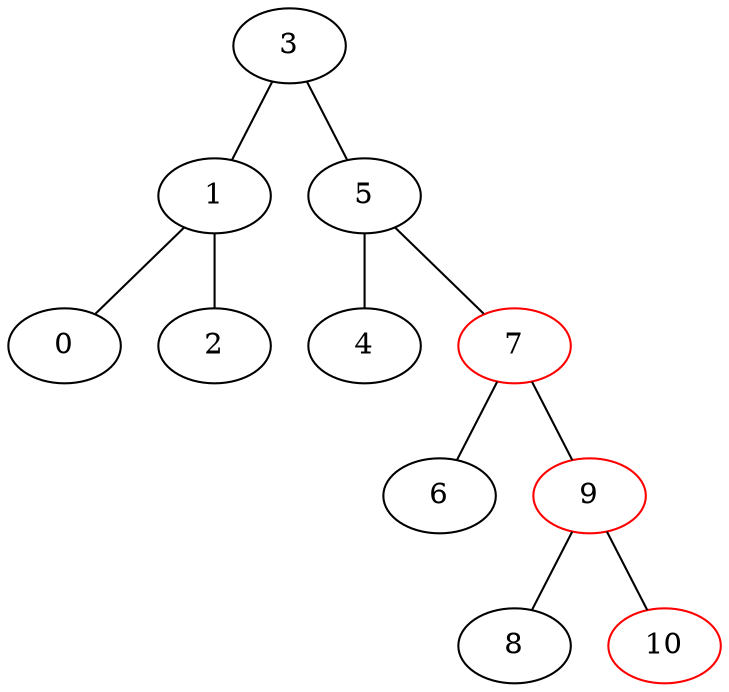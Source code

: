 strict graph {
3 [color=black ]
1 [color=black ]
0 [color=black ]
2 [color=black ]
5 [color=black ]
4 [color=black ]
7 [color=red ]
6 [color=black ]
9 [color=red ]
8 [color=black ]
10 [color=red ]

3 -- 1
3 -- 5
1 -- 0
1 -- 2
5 -- 4
5 -- 7
7 -- 6
7 -- 9
9 -- 8
9 -- 10

{rank=same; 3; }
{rank=same; 1; 5; }
{rank=same; 0; 2; 4; 7; }
{rank=same; 6; 9; }
{rank=same; 8; 10; }
}
